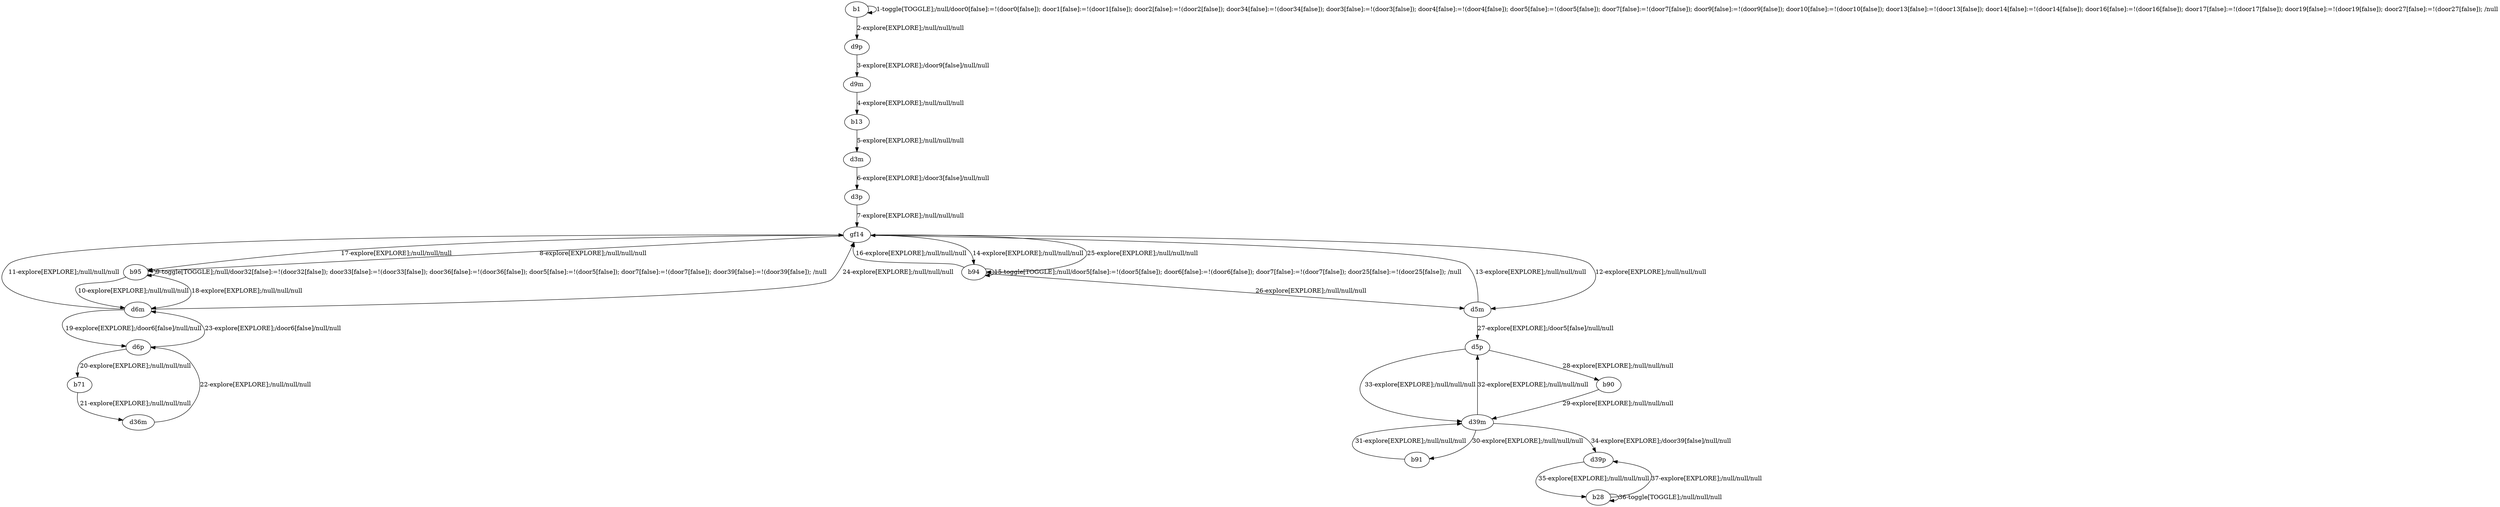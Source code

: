 # Total number of goals covered by this test: 4
# d39p --> b28
# b28 --> d39p
# d39m --> d39p
# b28 --> b28

digraph g {
"b1" -> "b1" [label = "1-toggle[TOGGLE];/null/door0[false]:=!(door0[false]); door1[false]:=!(door1[false]); door2[false]:=!(door2[false]); door34[false]:=!(door34[false]); door3[false]:=!(door3[false]); door4[false]:=!(door4[false]); door5[false]:=!(door5[false]); door7[false]:=!(door7[false]); door9[false]:=!(door9[false]); door10[false]:=!(door10[false]); door13[false]:=!(door13[false]); door14[false]:=!(door14[false]); door16[false]:=!(door16[false]); door17[false]:=!(door17[false]); door19[false]:=!(door19[false]); door27[false]:=!(door27[false]); /null"];
"b1" -> "d9p" [label = "2-explore[EXPLORE];/null/null/null"];
"d9p" -> "d9m" [label = "3-explore[EXPLORE];/door9[false]/null/null"];
"d9m" -> "b13" [label = "4-explore[EXPLORE];/null/null/null"];
"b13" -> "d3m" [label = "5-explore[EXPLORE];/null/null/null"];
"d3m" -> "d3p" [label = "6-explore[EXPLORE];/door3[false]/null/null"];
"d3p" -> "gf14" [label = "7-explore[EXPLORE];/null/null/null"];
"gf14" -> "b95" [label = "8-explore[EXPLORE];/null/null/null"];
"b95" -> "b95" [label = "9-toggle[TOGGLE];/null/door32[false]:=!(door32[false]); door33[false]:=!(door33[false]); door36[false]:=!(door36[false]); door5[false]:=!(door5[false]); door7[false]:=!(door7[false]); door39[false]:=!(door39[false]); /null"];
"b95" -> "d6m" [label = "10-explore[EXPLORE];/null/null/null"];
"d6m" -> "gf14" [label = "11-explore[EXPLORE];/null/null/null"];
"gf14" -> "d5m" [label = "12-explore[EXPLORE];/null/null/null"];
"d5m" -> "gf14" [label = "13-explore[EXPLORE];/null/null/null"];
"gf14" -> "b94" [label = "14-explore[EXPLORE];/null/null/null"];
"b94" -> "b94" [label = "15-toggle[TOGGLE];/null/door5[false]:=!(door5[false]); door6[false]:=!(door6[false]); door7[false]:=!(door7[false]); door25[false]:=!(door25[false]); /null"];
"b94" -> "gf14" [label = "16-explore[EXPLORE];/null/null/null"];
"gf14" -> "b95" [label = "17-explore[EXPLORE];/null/null/null"];
"b95" -> "d6m" [label = "18-explore[EXPLORE];/null/null/null"];
"d6m" -> "d6p" [label = "19-explore[EXPLORE];/door6[false]/null/null"];
"d6p" -> "b71" [label = "20-explore[EXPLORE];/null/null/null"];
"b71" -> "d36m" [label = "21-explore[EXPLORE];/null/null/null"];
"d36m" -> "d6p" [label = "22-explore[EXPLORE];/null/null/null"];
"d6p" -> "d6m" [label = "23-explore[EXPLORE];/door6[false]/null/null"];
"d6m" -> "gf14" [label = "24-explore[EXPLORE];/null/null/null"];
"gf14" -> "b94" [label = "25-explore[EXPLORE];/null/null/null"];
"b94" -> "d5m" [label = "26-explore[EXPLORE];/null/null/null"];
"d5m" -> "d5p" [label = "27-explore[EXPLORE];/door5[false]/null/null"];
"d5p" -> "b90" [label = "28-explore[EXPLORE];/null/null/null"];
"b90" -> "d39m" [label = "29-explore[EXPLORE];/null/null/null"];
"d39m" -> "b91" [label = "30-explore[EXPLORE];/null/null/null"];
"b91" -> "d39m" [label = "31-explore[EXPLORE];/null/null/null"];
"d39m" -> "d5p" [label = "32-explore[EXPLORE];/null/null/null"];
"d5p" -> "d39m" [label = "33-explore[EXPLORE];/null/null/null"];
"d39m" -> "d39p" [label = "34-explore[EXPLORE];/door39[false]/null/null"];
"d39p" -> "b28" [label = "35-explore[EXPLORE];/null/null/null"];
"b28" -> "b28" [label = "36-toggle[TOGGLE];/null/null/null"];
"b28" -> "d39p" [label = "37-explore[EXPLORE];/null/null/null"];
}